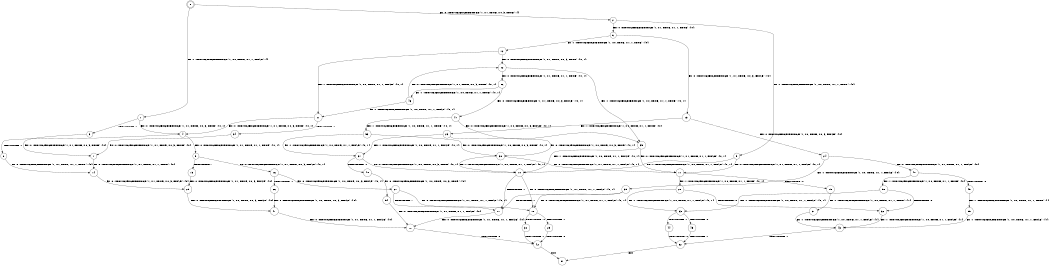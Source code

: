 digraph BCG {
size = "7, 10.5";
center = TRUE;
node [shape = circle];
0 [peripheries = 2];
0 -> 1 [label = "EX !1 !ATOMIC_EXCH_BRANCH (1, +0, TRUE, +1, 1, FALSE) !{}"];
0 -> 2 [label = "EX !0 !ATOMIC_EXCH_BRANCH (1, +1, TRUE, +0, 3, TRUE) !{}"];
1 -> 3 [label = "TERMINATE !1"];
1 -> 4 [label = "EX !0 !ATOMIC_EXCH_BRANCH (1, +1, TRUE, +0, 3, TRUE) !{0, 1}"];
2 -> 5 [label = "EX !1 !ATOMIC_EXCH_BRANCH (1, +0, TRUE, +1, 1, TRUE) !{0}"];
2 -> 6 [label = "EX !0 !ATOMIC_EXCH_BRANCH (1, +1, TRUE, +1, 1, TRUE) !{0}"];
3 -> 7 [label = "EX !0 !ATOMIC_EXCH_BRANCH (1, +1, TRUE, +0, 3, TRUE) !{0}"];
4 -> 8 [label = "TERMINATE !1"];
4 -> 9 [label = "EX !0 !ATOMIC_EXCH_BRANCH (1, +1, TRUE, +1, 1, TRUE) !{0, 1}"];
5 -> 10 [label = "EX !1 !ATOMIC_EXCH_BRANCH (1, +0, TRUE, +1, 1, FALSE) !{0, 1}"];
5 -> 11 [label = "EX !0 !ATOMIC_EXCH_BRANCH (1, +1, TRUE, +1, 1, FALSE) !{0, 1}"];
6 -> 12 [label = "EX !1 !ATOMIC_EXCH_BRANCH (1, +0, TRUE, +1, 1, TRUE) !{0}"];
6 -> 13 [label = "EX !0 !ATOMIC_EXCH_BRANCH (1, +1, TRUE, +0, 3, FALSE) !{0}"];
7 -> 14 [label = "EX !0 !ATOMIC_EXCH_BRANCH (1, +1, TRUE, +1, 1, TRUE) !{0}"];
8 -> 14 [label = "EX !0 !ATOMIC_EXCH_BRANCH (1, +1, TRUE, +1, 1, TRUE) !{0}"];
9 -> 15 [label = "TERMINATE !1"];
9 -> 16 [label = "EX !0 !ATOMIC_EXCH_BRANCH (1, +1, TRUE, +0, 3, FALSE) !{0, 1}"];
10 -> 17 [label = "TERMINATE !1"];
10 -> 18 [label = "EX !0 !ATOMIC_EXCH_BRANCH (1, +1, TRUE, +1, 1, FALSE) !{0, 1}"];
11 -> 19 [label = "TERMINATE !0"];
11 -> 20 [label = "EX !1 !ATOMIC_EXCH_BRANCH (1, +0, TRUE, +1, 1, TRUE) !{0, 1}"];
12 -> 21 [label = "EX !1 !ATOMIC_EXCH_BRANCH (1, +0, TRUE, +1, 1, FALSE) !{0, 1}"];
12 -> 22 [label = "EX !0 !ATOMIC_EXCH_BRANCH (1, +1, TRUE, +0, 3, TRUE) !{0, 1}"];
13 -> 23 [label = "EX !1 !ATOMIC_EXCH_BRANCH (1, +0, TRUE, +1, 1, TRUE) !{0}"];
13 -> 24 [label = "EX !0 !ATOMIC_EXCH_BRANCH (1, +0, TRUE, +0, 3, FALSE) !{0}"];
14 -> 25 [label = "EX !0 !ATOMIC_EXCH_BRANCH (1, +1, TRUE, +0, 3, FALSE) !{0}"];
15 -> 25 [label = "EX !0 !ATOMIC_EXCH_BRANCH (1, +1, TRUE, +0, 3, FALSE) !{0}"];
16 -> 26 [label = "TERMINATE !1"];
16 -> 27 [label = "EX !0 !ATOMIC_EXCH_BRANCH (1, +0, TRUE, +0, 3, FALSE) !{0, 1}"];
17 -> 28 [label = "EX !0 !ATOMIC_EXCH_BRANCH (1, +1, TRUE, +1, 1, FALSE) !{0}"];
18 -> 29 [label = "TERMINATE !1"];
18 -> 30 [label = "TERMINATE !0"];
19 -> 31 [label = "EX !1 !ATOMIC_EXCH_BRANCH (1, +0, TRUE, +1, 1, TRUE) !{1}"];
20 -> 32 [label = "TERMINATE !0"];
20 -> 33 [label = "EX !1 !ATOMIC_EXCH_BRANCH (1, +0, TRUE, +1, 1, FALSE) !{0, 1}"];
21 -> 34 [label = "TERMINATE !1"];
21 -> 4 [label = "EX !0 !ATOMIC_EXCH_BRANCH (1, +1, TRUE, +0, 3, TRUE) !{0, 1}"];
22 -> 35 [label = "EX !1 !ATOMIC_EXCH_BRANCH (1, +0, TRUE, +1, 1, TRUE) !{0, 1}"];
22 -> 36 [label = "EX !0 !ATOMIC_EXCH_BRANCH (1, +1, TRUE, +1, 1, TRUE) !{0, 1}"];
23 -> 37 [label = "EX !1 !ATOMIC_EXCH_BRANCH (1, +0, TRUE, +1, 1, FALSE) !{0, 1}"];
23 -> 38 [label = "EX !0 !ATOMIC_EXCH_BRANCH (1, +0, TRUE, +0, 3, TRUE) !{0, 1}"];
24 -> 39 [label = "EX !1 !ATOMIC_EXCH_BRANCH (1, +0, TRUE, +1, 1, FALSE) !{0}"];
24 -> 40 [label = "EX !0 !ATOMIC_EXCH_BRANCH (1, +1, TRUE, +1, 1, FALSE) !{0}"];
25 -> 41 [label = "EX !0 !ATOMIC_EXCH_BRANCH (1, +0, TRUE, +0, 3, FALSE) !{0}"];
26 -> 41 [label = "EX !0 !ATOMIC_EXCH_BRANCH (1, +0, TRUE, +0, 3, FALSE) !{0}"];
27 -> 17 [label = "TERMINATE !1"];
27 -> 18 [label = "EX !0 !ATOMIC_EXCH_BRANCH (1, +1, TRUE, +1, 1, FALSE) !{0, 1}"];
28 -> 42 [label = "TERMINATE !0"];
29 -> 42 [label = "TERMINATE !0"];
30 -> 42 [label = "TERMINATE !1"];
31 -> 43 [label = "EX !1 !ATOMIC_EXCH_BRANCH (1, +0, TRUE, +1, 1, FALSE) !{1}"];
32 -> 43 [label = "EX !1 !ATOMIC_EXCH_BRANCH (1, +0, TRUE, +1, 1, FALSE) !{1}"];
33 -> 44 [label = "TERMINATE !1"];
33 -> 45 [label = "TERMINATE !0"];
34 -> 7 [label = "EX !0 !ATOMIC_EXCH_BRANCH (1, +1, TRUE, +0, 3, TRUE) !{0}"];
35 -> 10 [label = "EX !1 !ATOMIC_EXCH_BRANCH (1, +0, TRUE, +1, 1, FALSE) !{0, 1}"];
35 -> 11 [label = "EX !0 !ATOMIC_EXCH_BRANCH (1, +1, TRUE, +1, 1, FALSE) !{0, 1}"];
36 -> 46 [label = "EX !1 !ATOMIC_EXCH_BRANCH (1, +0, TRUE, +1, 1, TRUE) !{0, 1}"];
36 -> 47 [label = "EX !0 !ATOMIC_EXCH_BRANCH (1, +1, TRUE, +0, 3, FALSE) !{0, 1}"];
37 -> 48 [label = "TERMINATE !1"];
37 -> 10 [label = "EX !0 !ATOMIC_EXCH_BRANCH (1, +0, TRUE, +0, 3, TRUE) !{0, 1}"];
38 -> 10 [label = "EX !1 !ATOMIC_EXCH_BRANCH (1, +0, TRUE, +1, 1, FALSE) !{0, 1}"];
38 -> 11 [label = "EX !0 !ATOMIC_EXCH_BRANCH (1, +1, TRUE, +1, 1, FALSE) !{0, 1}"];
39 -> 17 [label = "TERMINATE !1"];
39 -> 18 [label = "EX !0 !ATOMIC_EXCH_BRANCH (1, +1, TRUE, +1, 1, FALSE) !{0, 1}"];
40 -> 49 [label = "TERMINATE !0"];
40 -> 50 [label = "EX !1 !ATOMIC_EXCH_BRANCH (1, +0, TRUE, +1, 1, TRUE) !{0}"];
41 -> 28 [label = "EX !0 !ATOMIC_EXCH_BRANCH (1, +1, TRUE, +1, 1, FALSE) !{0}"];
42 -> 51 [label = "exit"];
43 -> 52 [label = "TERMINATE !1"];
44 -> 52 [label = "TERMINATE !0"];
45 -> 52 [label = "TERMINATE !1"];
46 -> 21 [label = "EX !1 !ATOMIC_EXCH_BRANCH (1, +0, TRUE, +1, 1, FALSE) !{0, 1}"];
46 -> 22 [label = "EX !0 !ATOMIC_EXCH_BRANCH (1, +1, TRUE, +0, 3, TRUE) !{0, 1}"];
47 -> 53 [label = "EX !1 !ATOMIC_EXCH_BRANCH (1, +0, TRUE, +1, 1, TRUE) !{0, 1}"];
47 -> 35 [label = "EX !0 !ATOMIC_EXCH_BRANCH (1, +0, TRUE, +0, 3, FALSE) !{0, 1}"];
48 -> 54 [label = "EX !0 !ATOMIC_EXCH_BRANCH (1, +0, TRUE, +0, 3, TRUE) !{0}"];
49 -> 55 [label = "EX !1 !ATOMIC_EXCH_BRANCH (1, +0, TRUE, +1, 1, TRUE) !{}"];
50 -> 32 [label = "TERMINATE !0"];
50 -> 33 [label = "EX !1 !ATOMIC_EXCH_BRANCH (1, +0, TRUE, +1, 1, FALSE) !{0, 1}"];
52 -> 51 [label = "exit"];
53 -> 37 [label = "EX !1 !ATOMIC_EXCH_BRANCH (1, +0, TRUE, +1, 1, FALSE) !{0, 1}"];
53 -> 38 [label = "EX !0 !ATOMIC_EXCH_BRANCH (1, +0, TRUE, +0, 3, TRUE) !{0, 1}"];
54 -> 28 [label = "EX !0 !ATOMIC_EXCH_BRANCH (1, +1, TRUE, +1, 1, FALSE) !{0}"];
55 -> 43 [label = "EX !1 !ATOMIC_EXCH_BRANCH (1, +0, TRUE, +1, 1, FALSE) !{1}"];
}
